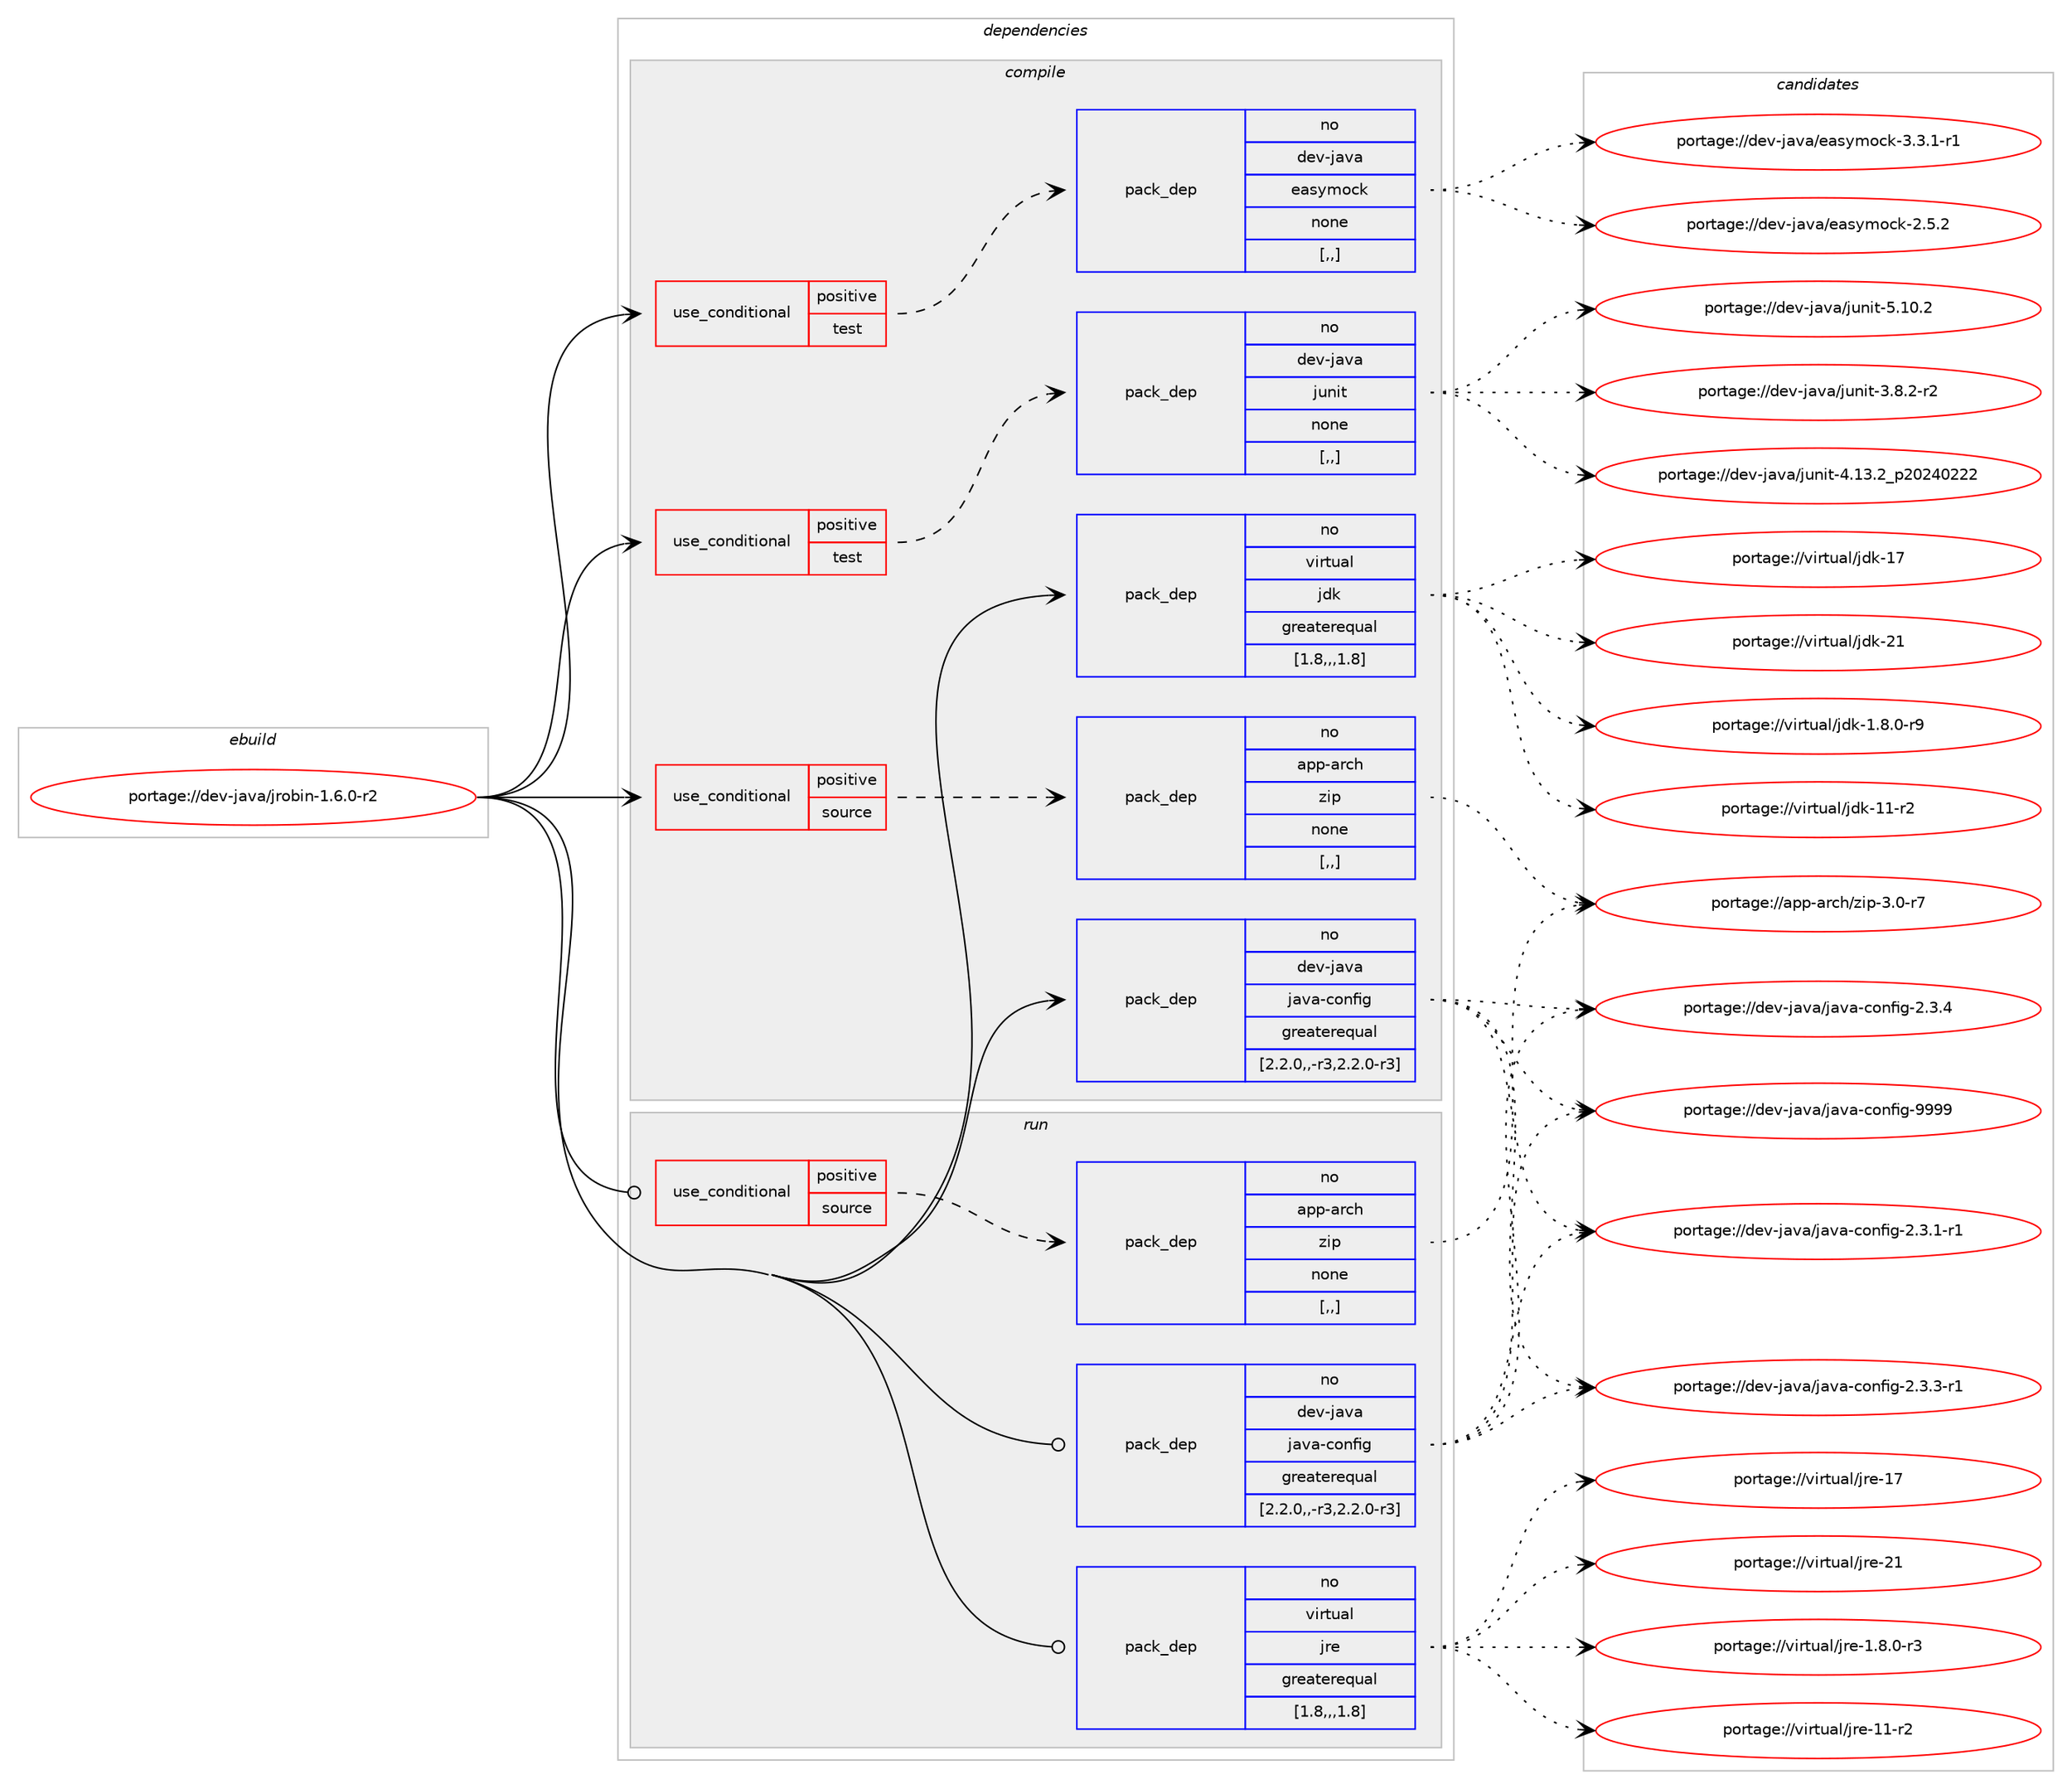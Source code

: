 digraph prolog {

# *************
# Graph options
# *************

newrank=true;
concentrate=true;
compound=true;
graph [rankdir=LR,fontname=Helvetica,fontsize=10,ranksep=1.5];#, ranksep=2.5, nodesep=0.2];
edge  [arrowhead=vee];
node  [fontname=Helvetica,fontsize=10];

# **********
# The ebuild
# **********

subgraph cluster_leftcol {
color=gray;
rank=same;
label=<<i>ebuild</i>>;
id [label="portage://dev-java/jrobin-1.6.0-r2", color=red, width=4, href="../dev-java/jrobin-1.6.0-r2.svg"];
}

# ****************
# The dependencies
# ****************

subgraph cluster_midcol {
color=gray;
label=<<i>dependencies</i>>;
subgraph cluster_compile {
fillcolor="#eeeeee";
style=filled;
label=<<i>compile</i>>;
subgraph cond21485 {
dependency93250 [label=<<TABLE BORDER="0" CELLBORDER="1" CELLSPACING="0" CELLPADDING="4"><TR><TD ROWSPAN="3" CELLPADDING="10">use_conditional</TD></TR><TR><TD>positive</TD></TR><TR><TD>source</TD></TR></TABLE>>, shape=none, color=red];
subgraph pack70739 {
dependency93251 [label=<<TABLE BORDER="0" CELLBORDER="1" CELLSPACING="0" CELLPADDING="4" WIDTH="220"><TR><TD ROWSPAN="6" CELLPADDING="30">pack_dep</TD></TR><TR><TD WIDTH="110">no</TD></TR><TR><TD>app-arch</TD></TR><TR><TD>zip</TD></TR><TR><TD>none</TD></TR><TR><TD>[,,]</TD></TR></TABLE>>, shape=none, color=blue];
}
dependency93250:e -> dependency93251:w [weight=20,style="dashed",arrowhead="vee"];
}
id:e -> dependency93250:w [weight=20,style="solid",arrowhead="vee"];
subgraph cond21486 {
dependency93252 [label=<<TABLE BORDER="0" CELLBORDER="1" CELLSPACING="0" CELLPADDING="4"><TR><TD ROWSPAN="3" CELLPADDING="10">use_conditional</TD></TR><TR><TD>positive</TD></TR><TR><TD>test</TD></TR></TABLE>>, shape=none, color=red];
subgraph pack70740 {
dependency93253 [label=<<TABLE BORDER="0" CELLBORDER="1" CELLSPACING="0" CELLPADDING="4" WIDTH="220"><TR><TD ROWSPAN="6" CELLPADDING="30">pack_dep</TD></TR><TR><TD WIDTH="110">no</TD></TR><TR><TD>dev-java</TD></TR><TR><TD>easymock</TD></TR><TR><TD>none</TD></TR><TR><TD>[,,]</TD></TR></TABLE>>, shape=none, color=blue];
}
dependency93252:e -> dependency93253:w [weight=20,style="dashed",arrowhead="vee"];
}
id:e -> dependency93252:w [weight=20,style="solid",arrowhead="vee"];
subgraph cond21487 {
dependency93254 [label=<<TABLE BORDER="0" CELLBORDER="1" CELLSPACING="0" CELLPADDING="4"><TR><TD ROWSPAN="3" CELLPADDING="10">use_conditional</TD></TR><TR><TD>positive</TD></TR><TR><TD>test</TD></TR></TABLE>>, shape=none, color=red];
subgraph pack70741 {
dependency93255 [label=<<TABLE BORDER="0" CELLBORDER="1" CELLSPACING="0" CELLPADDING="4" WIDTH="220"><TR><TD ROWSPAN="6" CELLPADDING="30">pack_dep</TD></TR><TR><TD WIDTH="110">no</TD></TR><TR><TD>dev-java</TD></TR><TR><TD>junit</TD></TR><TR><TD>none</TD></TR><TR><TD>[,,]</TD></TR></TABLE>>, shape=none, color=blue];
}
dependency93254:e -> dependency93255:w [weight=20,style="dashed",arrowhead="vee"];
}
id:e -> dependency93254:w [weight=20,style="solid",arrowhead="vee"];
subgraph pack70742 {
dependency93256 [label=<<TABLE BORDER="0" CELLBORDER="1" CELLSPACING="0" CELLPADDING="4" WIDTH="220"><TR><TD ROWSPAN="6" CELLPADDING="30">pack_dep</TD></TR><TR><TD WIDTH="110">no</TD></TR><TR><TD>dev-java</TD></TR><TR><TD>java-config</TD></TR><TR><TD>greaterequal</TD></TR><TR><TD>[2.2.0,,-r3,2.2.0-r3]</TD></TR></TABLE>>, shape=none, color=blue];
}
id:e -> dependency93256:w [weight=20,style="solid",arrowhead="vee"];
subgraph pack70743 {
dependency93257 [label=<<TABLE BORDER="0" CELLBORDER="1" CELLSPACING="0" CELLPADDING="4" WIDTH="220"><TR><TD ROWSPAN="6" CELLPADDING="30">pack_dep</TD></TR><TR><TD WIDTH="110">no</TD></TR><TR><TD>virtual</TD></TR><TR><TD>jdk</TD></TR><TR><TD>greaterequal</TD></TR><TR><TD>[1.8,,,1.8]</TD></TR></TABLE>>, shape=none, color=blue];
}
id:e -> dependency93257:w [weight=20,style="solid",arrowhead="vee"];
}
subgraph cluster_compileandrun {
fillcolor="#eeeeee";
style=filled;
label=<<i>compile and run</i>>;
}
subgraph cluster_run {
fillcolor="#eeeeee";
style=filled;
label=<<i>run</i>>;
subgraph cond21488 {
dependency93258 [label=<<TABLE BORDER="0" CELLBORDER="1" CELLSPACING="0" CELLPADDING="4"><TR><TD ROWSPAN="3" CELLPADDING="10">use_conditional</TD></TR><TR><TD>positive</TD></TR><TR><TD>source</TD></TR></TABLE>>, shape=none, color=red];
subgraph pack70744 {
dependency93259 [label=<<TABLE BORDER="0" CELLBORDER="1" CELLSPACING="0" CELLPADDING="4" WIDTH="220"><TR><TD ROWSPAN="6" CELLPADDING="30">pack_dep</TD></TR><TR><TD WIDTH="110">no</TD></TR><TR><TD>app-arch</TD></TR><TR><TD>zip</TD></TR><TR><TD>none</TD></TR><TR><TD>[,,]</TD></TR></TABLE>>, shape=none, color=blue];
}
dependency93258:e -> dependency93259:w [weight=20,style="dashed",arrowhead="vee"];
}
id:e -> dependency93258:w [weight=20,style="solid",arrowhead="odot"];
subgraph pack70745 {
dependency93260 [label=<<TABLE BORDER="0" CELLBORDER="1" CELLSPACING="0" CELLPADDING="4" WIDTH="220"><TR><TD ROWSPAN="6" CELLPADDING="30">pack_dep</TD></TR><TR><TD WIDTH="110">no</TD></TR><TR><TD>dev-java</TD></TR><TR><TD>java-config</TD></TR><TR><TD>greaterequal</TD></TR><TR><TD>[2.2.0,,-r3,2.2.0-r3]</TD></TR></TABLE>>, shape=none, color=blue];
}
id:e -> dependency93260:w [weight=20,style="solid",arrowhead="odot"];
subgraph pack70746 {
dependency93261 [label=<<TABLE BORDER="0" CELLBORDER="1" CELLSPACING="0" CELLPADDING="4" WIDTH="220"><TR><TD ROWSPAN="6" CELLPADDING="30">pack_dep</TD></TR><TR><TD WIDTH="110">no</TD></TR><TR><TD>virtual</TD></TR><TR><TD>jre</TD></TR><TR><TD>greaterequal</TD></TR><TR><TD>[1.8,,,1.8]</TD></TR></TABLE>>, shape=none, color=blue];
}
id:e -> dependency93261:w [weight=20,style="solid",arrowhead="odot"];
}
}

# **************
# The candidates
# **************

subgraph cluster_choices {
rank=same;
color=gray;
label=<<i>candidates</i>>;

subgraph choice70739 {
color=black;
nodesep=1;
choice9711211245971149910447122105112455146484511455 [label="portage://app-arch/zip-3.0-r7", color=red, width=4,href="../app-arch/zip-3.0-r7.svg"];
dependency93251:e -> choice9711211245971149910447122105112455146484511455:w [style=dotted,weight="100"];
}
subgraph choice70740 {
color=black;
nodesep=1;
choice100101118451069711897471019711512110911199107455046534650 [label="portage://dev-java/easymock-2.5.2", color=red, width=4,href="../dev-java/easymock-2.5.2.svg"];
choice1001011184510697118974710197115121109111991074551465146494511449 [label="portage://dev-java/easymock-3.3.1-r1", color=red, width=4,href="../dev-java/easymock-3.3.1-r1.svg"];
dependency93253:e -> choice100101118451069711897471019711512110911199107455046534650:w [style=dotted,weight="100"];
dependency93253:e -> choice1001011184510697118974710197115121109111991074551465146494511449:w [style=dotted,weight="100"];
}
subgraph choice70741 {
color=black;
nodesep=1;
choice100101118451069711897471061171101051164551465646504511450 [label="portage://dev-java/junit-3.8.2-r2", color=red, width=4,href="../dev-java/junit-3.8.2-r2.svg"];
choice1001011184510697118974710611711010511645524649514650951125048505248505050 [label="portage://dev-java/junit-4.13.2_p20240222", color=red, width=4,href="../dev-java/junit-4.13.2_p20240222.svg"];
choice1001011184510697118974710611711010511645534649484650 [label="portage://dev-java/junit-5.10.2", color=red, width=4,href="../dev-java/junit-5.10.2.svg"];
dependency93255:e -> choice100101118451069711897471061171101051164551465646504511450:w [style=dotted,weight="100"];
dependency93255:e -> choice1001011184510697118974710611711010511645524649514650951125048505248505050:w [style=dotted,weight="100"];
dependency93255:e -> choice1001011184510697118974710611711010511645534649484650:w [style=dotted,weight="100"];
}
subgraph choice70742 {
color=black;
nodesep=1;
choice10010111845106971189747106971189745991111101021051034550465146494511449 [label="portage://dev-java/java-config-2.3.1-r1", color=red, width=4,href="../dev-java/java-config-2.3.1-r1.svg"];
choice10010111845106971189747106971189745991111101021051034550465146514511449 [label="portage://dev-java/java-config-2.3.3-r1", color=red, width=4,href="../dev-java/java-config-2.3.3-r1.svg"];
choice1001011184510697118974710697118974599111110102105103455046514652 [label="portage://dev-java/java-config-2.3.4", color=red, width=4,href="../dev-java/java-config-2.3.4.svg"];
choice10010111845106971189747106971189745991111101021051034557575757 [label="portage://dev-java/java-config-9999", color=red, width=4,href="../dev-java/java-config-9999.svg"];
dependency93256:e -> choice10010111845106971189747106971189745991111101021051034550465146494511449:w [style=dotted,weight="100"];
dependency93256:e -> choice10010111845106971189747106971189745991111101021051034550465146514511449:w [style=dotted,weight="100"];
dependency93256:e -> choice1001011184510697118974710697118974599111110102105103455046514652:w [style=dotted,weight="100"];
dependency93256:e -> choice10010111845106971189747106971189745991111101021051034557575757:w [style=dotted,weight="100"];
}
subgraph choice70743 {
color=black;
nodesep=1;
choice11810511411611797108471061001074549465646484511457 [label="portage://virtual/jdk-1.8.0-r9", color=red, width=4,href="../virtual/jdk-1.8.0-r9.svg"];
choice11810511411611797108471061001074549494511450 [label="portage://virtual/jdk-11-r2", color=red, width=4,href="../virtual/jdk-11-r2.svg"];
choice1181051141161179710847106100107454955 [label="portage://virtual/jdk-17", color=red, width=4,href="../virtual/jdk-17.svg"];
choice1181051141161179710847106100107455049 [label="portage://virtual/jdk-21", color=red, width=4,href="../virtual/jdk-21.svg"];
dependency93257:e -> choice11810511411611797108471061001074549465646484511457:w [style=dotted,weight="100"];
dependency93257:e -> choice11810511411611797108471061001074549494511450:w [style=dotted,weight="100"];
dependency93257:e -> choice1181051141161179710847106100107454955:w [style=dotted,weight="100"];
dependency93257:e -> choice1181051141161179710847106100107455049:w [style=dotted,weight="100"];
}
subgraph choice70744 {
color=black;
nodesep=1;
choice9711211245971149910447122105112455146484511455 [label="portage://app-arch/zip-3.0-r7", color=red, width=4,href="../app-arch/zip-3.0-r7.svg"];
dependency93259:e -> choice9711211245971149910447122105112455146484511455:w [style=dotted,weight="100"];
}
subgraph choice70745 {
color=black;
nodesep=1;
choice10010111845106971189747106971189745991111101021051034550465146494511449 [label="portage://dev-java/java-config-2.3.1-r1", color=red, width=4,href="../dev-java/java-config-2.3.1-r1.svg"];
choice10010111845106971189747106971189745991111101021051034550465146514511449 [label="portage://dev-java/java-config-2.3.3-r1", color=red, width=4,href="../dev-java/java-config-2.3.3-r1.svg"];
choice1001011184510697118974710697118974599111110102105103455046514652 [label="portage://dev-java/java-config-2.3.4", color=red, width=4,href="../dev-java/java-config-2.3.4.svg"];
choice10010111845106971189747106971189745991111101021051034557575757 [label="portage://dev-java/java-config-9999", color=red, width=4,href="../dev-java/java-config-9999.svg"];
dependency93260:e -> choice10010111845106971189747106971189745991111101021051034550465146494511449:w [style=dotted,weight="100"];
dependency93260:e -> choice10010111845106971189747106971189745991111101021051034550465146514511449:w [style=dotted,weight="100"];
dependency93260:e -> choice1001011184510697118974710697118974599111110102105103455046514652:w [style=dotted,weight="100"];
dependency93260:e -> choice10010111845106971189747106971189745991111101021051034557575757:w [style=dotted,weight="100"];
}
subgraph choice70746 {
color=black;
nodesep=1;
choice11810511411611797108471061141014549465646484511451 [label="portage://virtual/jre-1.8.0-r3", color=red, width=4,href="../virtual/jre-1.8.0-r3.svg"];
choice11810511411611797108471061141014549494511450 [label="portage://virtual/jre-11-r2", color=red, width=4,href="../virtual/jre-11-r2.svg"];
choice1181051141161179710847106114101454955 [label="portage://virtual/jre-17", color=red, width=4,href="../virtual/jre-17.svg"];
choice1181051141161179710847106114101455049 [label="portage://virtual/jre-21", color=red, width=4,href="../virtual/jre-21.svg"];
dependency93261:e -> choice11810511411611797108471061141014549465646484511451:w [style=dotted,weight="100"];
dependency93261:e -> choice11810511411611797108471061141014549494511450:w [style=dotted,weight="100"];
dependency93261:e -> choice1181051141161179710847106114101454955:w [style=dotted,weight="100"];
dependency93261:e -> choice1181051141161179710847106114101455049:w [style=dotted,weight="100"];
}
}

}

